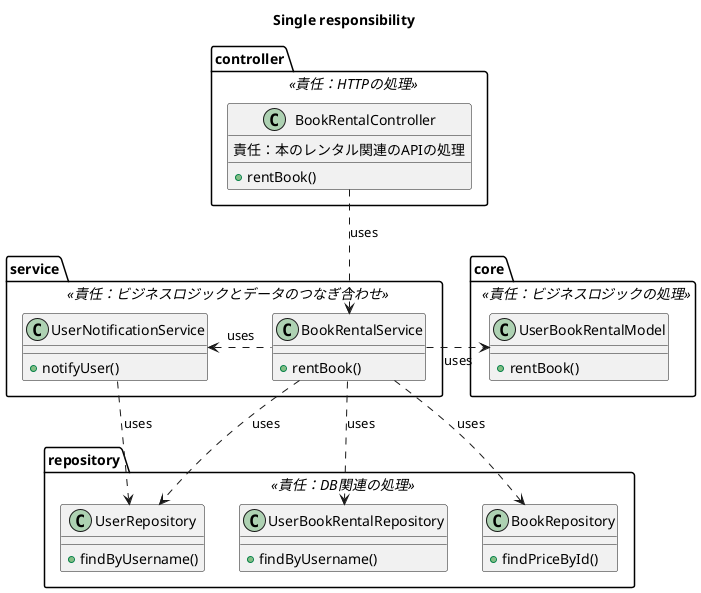 @startuml
title Single responsibility

package controller <<責任：HTTPの処理>> {
    class BookRentalController {
        責任：本のレンタル関連のAPIの処理
        + rentBook()
    }
}

package service <<責任：ビジネスロジックとデータのつなぎ合わせ>> {
    class BookRentalService {
    + rentBook()
    }

    class UserNotificationService {
    + notifyUser()
    }
}

package repository <<責任：DB関連の処理>> {
    class BookRepository {
    + findPriceById()
    }

    class UserBookRentalRepository {
    + findByUsername()
    }

    class UserRepository {
    + findByUsername()
    }
}

package core <<責任：ビジネスロジックの処理>> {
    class UserBookRentalModel {
    + rentBook()
    }
}

BookRentalController ..> BookRentalService: uses
BookRentalService ..> BookRepository: uses
BookRentalService ..> UserRepository: uses
BookRentalService ..> UserBookRentalRepository: uses
UserNotificationService ..> UserRepository: uses
UserNotificationService <. BookRentalService: uses
BookRentalService .> UserBookRentalModel: uses

@enduml
